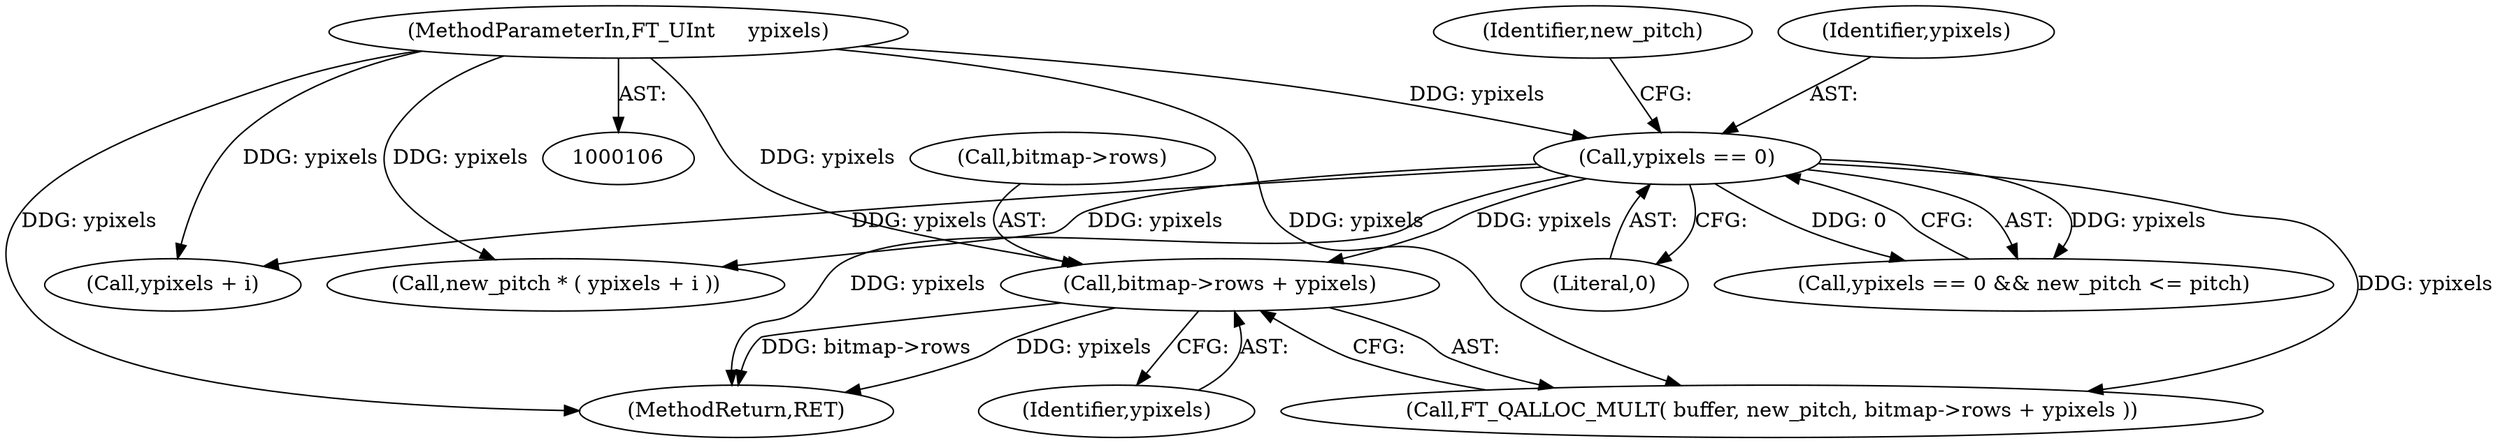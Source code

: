 digraph "0_savannah_b3500af717010137046ec4076d1e1c0641e33727_2@pointer" {
"1000323" [label="(Call,bitmap->rows + ypixels)"];
"1000211" [label="(Call,ypixels == 0)"];
"1000110" [label="(MethodParameterIn,FT_UInt     ypixels)"];
"1000324" [label="(Call,bitmap->rows)"];
"1000437" [label="(MethodReturn,RET)"];
"1000110" [label="(MethodParameterIn,FT_UInt     ypixels)"];
"1000210" [label="(Call,ypixels == 0 && new_pitch <= pitch)"];
"1000327" [label="(Identifier,ypixels)"];
"1000215" [label="(Identifier,new_pitch)"];
"1000363" [label="(Call,ypixels + i)"];
"1000323" [label="(Call,bitmap->rows + ypixels)"];
"1000213" [label="(Literal,0)"];
"1000320" [label="(Call,FT_QALLOC_MULT( buffer, new_pitch, bitmap->rows + ypixels ))"];
"1000361" [label="(Call,new_pitch * ( ypixels + i ))"];
"1000212" [label="(Identifier,ypixels)"];
"1000211" [label="(Call,ypixels == 0)"];
"1000323" -> "1000320"  [label="AST: "];
"1000323" -> "1000327"  [label="CFG: "];
"1000324" -> "1000323"  [label="AST: "];
"1000327" -> "1000323"  [label="AST: "];
"1000320" -> "1000323"  [label="CFG: "];
"1000323" -> "1000437"  [label="DDG: bitmap->rows"];
"1000323" -> "1000437"  [label="DDG: ypixels"];
"1000211" -> "1000323"  [label="DDG: ypixels"];
"1000110" -> "1000323"  [label="DDG: ypixels"];
"1000211" -> "1000210"  [label="AST: "];
"1000211" -> "1000213"  [label="CFG: "];
"1000212" -> "1000211"  [label="AST: "];
"1000213" -> "1000211"  [label="AST: "];
"1000215" -> "1000211"  [label="CFG: "];
"1000210" -> "1000211"  [label="CFG: "];
"1000211" -> "1000437"  [label="DDG: ypixels"];
"1000211" -> "1000210"  [label="DDG: ypixels"];
"1000211" -> "1000210"  [label="DDG: 0"];
"1000110" -> "1000211"  [label="DDG: ypixels"];
"1000211" -> "1000320"  [label="DDG: ypixels"];
"1000211" -> "1000361"  [label="DDG: ypixels"];
"1000211" -> "1000363"  [label="DDG: ypixels"];
"1000110" -> "1000106"  [label="AST: "];
"1000110" -> "1000437"  [label="DDG: ypixels"];
"1000110" -> "1000320"  [label="DDG: ypixels"];
"1000110" -> "1000361"  [label="DDG: ypixels"];
"1000110" -> "1000363"  [label="DDG: ypixels"];
}
